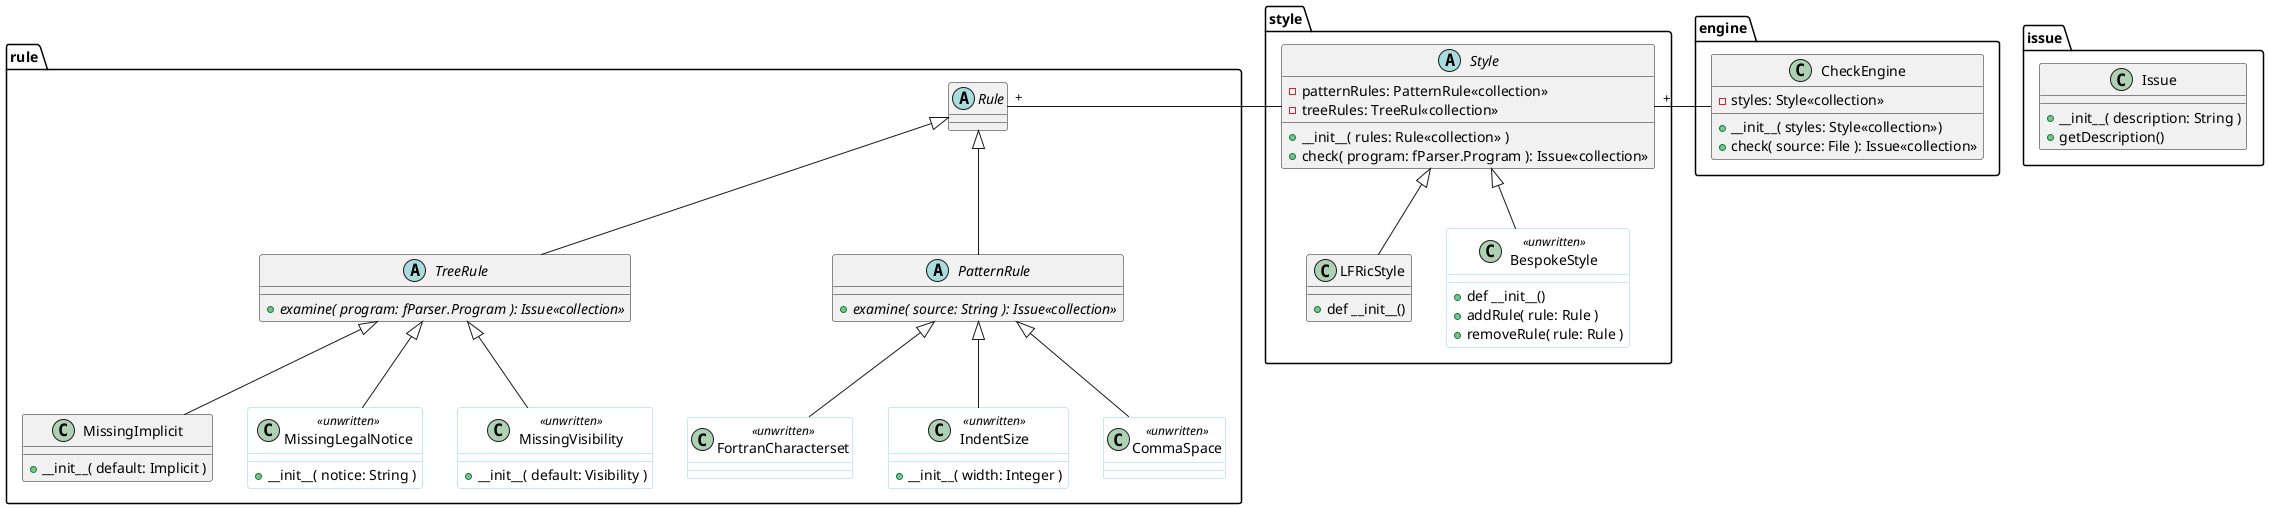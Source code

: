 @startuml Styler Class Diagram

skinparam class {
    BackgroundColor<<unwritten>> AlliceBlue
    BorderColor<<unwritten>> LightSkyBlue
}

' inspector.rule module

abstract class rule.Rule {
    }

abstract class rule.TreeRule {
    +{abstract}examine( program: fParser.Program ): Issue<<collection>>
    }

rule.Rule <|-- rule.TreeRule

class rule.MissingImplicit {
    +__init__( default: Implicit )
    }
rule.TreeRule <|-- rule.MissingImplicit

class rule.MissingLegalNotice <<unwritten>> {
    +__init__( notice: String )
    }
rule.TreeRule <|-- rule.MissingLegalNotice

class rule.MissingVisibility <<unwritten>> {
    +__init__( default: Visibility )
    }
rule.TreeRule <|-- rule.MissingVisibility

abstract class rule.PatternRule {
    +{abstract}examine( source: String ): Issue<<collection>>
    }
rule.Rule <|-- rule.PatternRule

class rule.FortranCharacterset <<unwritten>> {
    }
rule.PatternRule <|-- rule.FortranCharacterset

class rule.IndentSize <<unwritten>>{
    +__init__( width: Integer )
    }
rule.PatternRule <|-- rule.IndentSize

class rule.CommaSpace <<unwritten>> {
    }
rule.PatternRule <|-- rule.CommaSpace


' inspector.style module

abstract class style.Style {
    -patternRules: PatternRule<<collection>>
    -treeRules: TreeRul<<collection>>
    +__init__( rules: Rule<<collection>> )
    +check( program: fParser.Program ): Issue<<collection>>
    }
rule.Rule "+"- style.Style

class style.LFRicStyle {
    +def __init__()
    }
style.Style <|-- style.LFRicStyle

class style.BespokeStyle <<unwritten>> {
    +def __init__()
    +addRule( rule: Rule )
    +removeRule( rule: Rule )
    }
style.Style <|-- style.BespokeStyle


class engine.CheckEngine {
    -styles: Style<<collection>>
    +__init__( styles: Style<<collection>>)
    +check( source: File ): Issue<<collection>>
    }
style.Style "+"- engine.CheckEngine


' inspector.issue module

class issue.Issue {
    +__init__( description: String )
    +getDescription()
    }

@enduml


@startuml Styler Sequence Diagram

participant UserInterface

UserInterface -> style.LFRicStyle : <<instantiate>>
activate style.LFRicStyle

style.LFRicStyle -> rule.MissingImplicit : MissingImplicit(None)
activate rule.MissingImplicit

UserInterface -> engine.CheckEngine : CheckEngine(LFRicStyle)
activate engine.CheckEngine

UserInterface -> engine.CheckEngine : check(SourceFile)

engine.CheckEngine -> style.LFRicStyle : check(Program)

style.LFRicStyle -> style.MissingImplicit : examine(Program)

style.MissingImplicit --> style.Style : Issues[]

style.Style --> engine.CheckEngine : Issues[]

engine.CheckEngine --> UserInterface : Issues[]

@enduml
